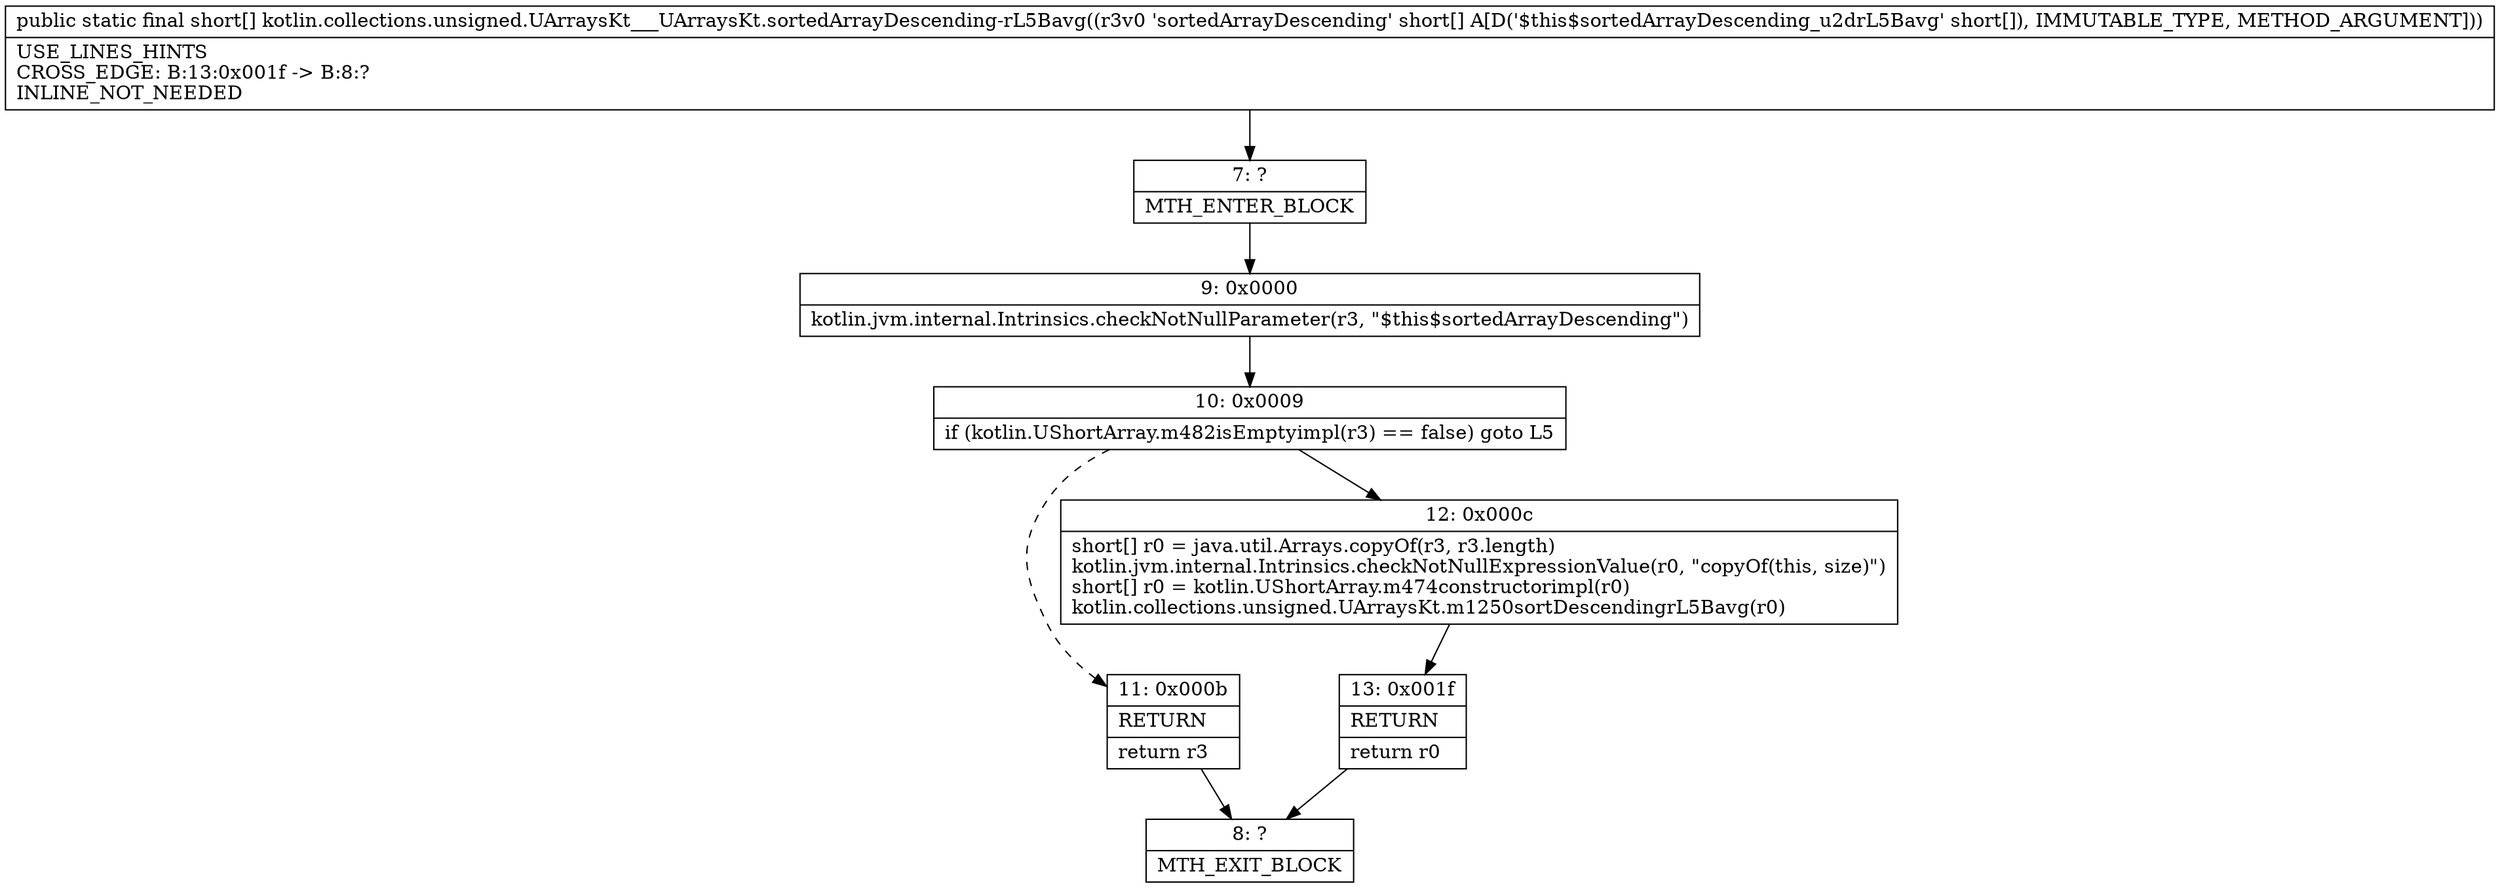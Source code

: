 digraph "CFG forkotlin.collections.unsigned.UArraysKt___UArraysKt.sortedArrayDescending\-rL5Bavg([S)[S" {
Node_7 [shape=record,label="{7\:\ ?|MTH_ENTER_BLOCK\l}"];
Node_9 [shape=record,label="{9\:\ 0x0000|kotlin.jvm.internal.Intrinsics.checkNotNullParameter(r3, \"$this$sortedArrayDescending\")\l}"];
Node_10 [shape=record,label="{10\:\ 0x0009|if (kotlin.UShortArray.m482isEmptyimpl(r3) == false) goto L5\l}"];
Node_11 [shape=record,label="{11\:\ 0x000b|RETURN\l|return r3\l}"];
Node_8 [shape=record,label="{8\:\ ?|MTH_EXIT_BLOCK\l}"];
Node_12 [shape=record,label="{12\:\ 0x000c|short[] r0 = java.util.Arrays.copyOf(r3, r3.length)\lkotlin.jvm.internal.Intrinsics.checkNotNullExpressionValue(r0, \"copyOf(this, size)\")\lshort[] r0 = kotlin.UShortArray.m474constructorimpl(r0)\lkotlin.collections.unsigned.UArraysKt.m1250sortDescendingrL5Bavg(r0)\l}"];
Node_13 [shape=record,label="{13\:\ 0x001f|RETURN\l|return r0\l}"];
MethodNode[shape=record,label="{public static final short[] kotlin.collections.unsigned.UArraysKt___UArraysKt.sortedArrayDescending\-rL5Bavg((r3v0 'sortedArrayDescending' short[] A[D('$this$sortedArrayDescending_u2drL5Bavg' short[]), IMMUTABLE_TYPE, METHOD_ARGUMENT]))  | USE_LINES_HINTS\lCROSS_EDGE: B:13:0x001f \-\> B:8:?\lINLINE_NOT_NEEDED\l}"];
MethodNode -> Node_7;Node_7 -> Node_9;
Node_9 -> Node_10;
Node_10 -> Node_11[style=dashed];
Node_10 -> Node_12;
Node_11 -> Node_8;
Node_12 -> Node_13;
Node_13 -> Node_8;
}


